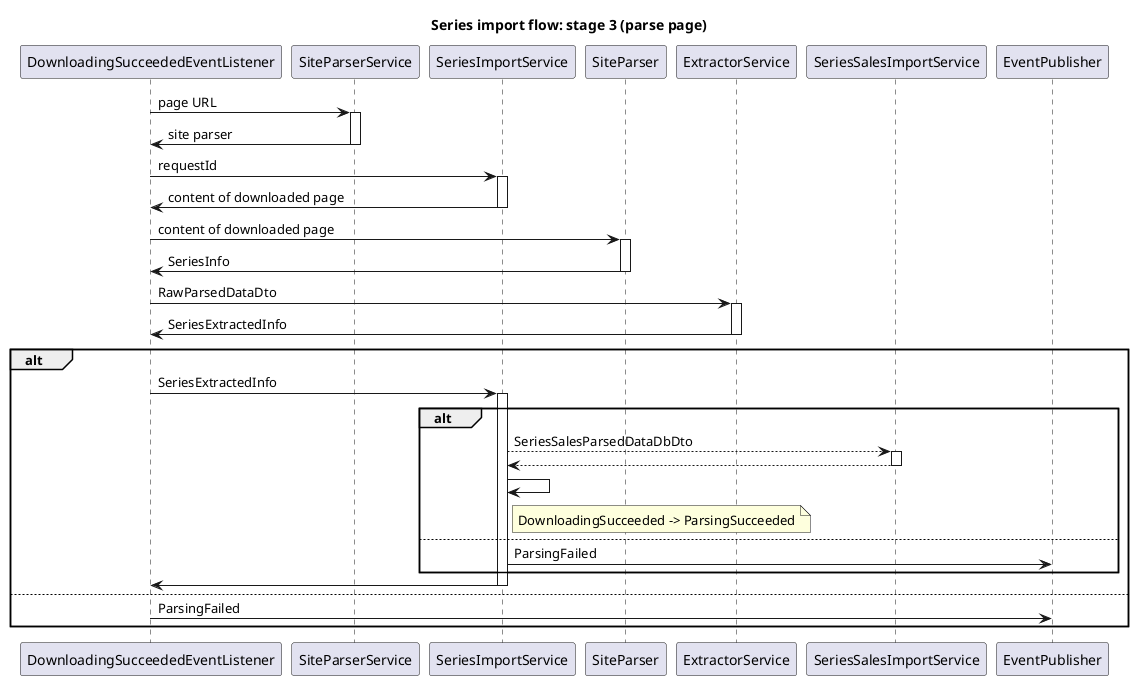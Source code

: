 @startuml

title Series import flow: stage 3 (parse page)

participant DownloadingSucceededEventListener
participant SiteParserService
participant SeriesImportService
participant SiteParser
participant ExtractorService
participant SeriesSalesImportService
participant EventPublisher

DownloadingSucceededEventListener->SiteParserService: page URL
activate SiteParserService
SiteParserService->DownloadingSucceededEventListener: site parser
deactivate SiteParserService
DownloadingSucceededEventListener->SeriesImportService: requestId
activate SeriesImportService
SeriesImportService->DownloadingSucceededEventListener: content of downloaded page
deactivate SeriesImportService
DownloadingSucceededEventListener->SiteParser: content of downloaded page
activate SiteParser
SiteParser->DownloadingSucceededEventListener: SeriesInfo
deactivate SiteParser
DownloadingSucceededEventListener->ExtractorService: RawParsedDataDto
activate ExtractorService
ExtractorService->DownloadingSucceededEventListener: SeriesExtractedInfo
deactivate ExtractorService
alt
DownloadingSucceededEventListener->SeriesImportService: SeriesExtractedInfo
activate SeriesImportService
alt
SeriesImportService-->SeriesSalesImportService: SeriesSalesParsedDataDbDto
activate SeriesSalesImportService
SeriesSalesImportService-->SeriesImportService:
deactivate SeriesSalesImportService
SeriesImportService->SeriesImportService:
note right of SeriesImportService: DownloadingSucceeded -> ParsingSucceeded
else
SeriesImportService->EventPublisher: ParsingFailed
end
SeriesImportService->DownloadingSucceededEventListener:
deactivate SeriesImportService
else
DownloadingSucceededEventListener->EventPublisher: ParsingFailed
end

@enduml